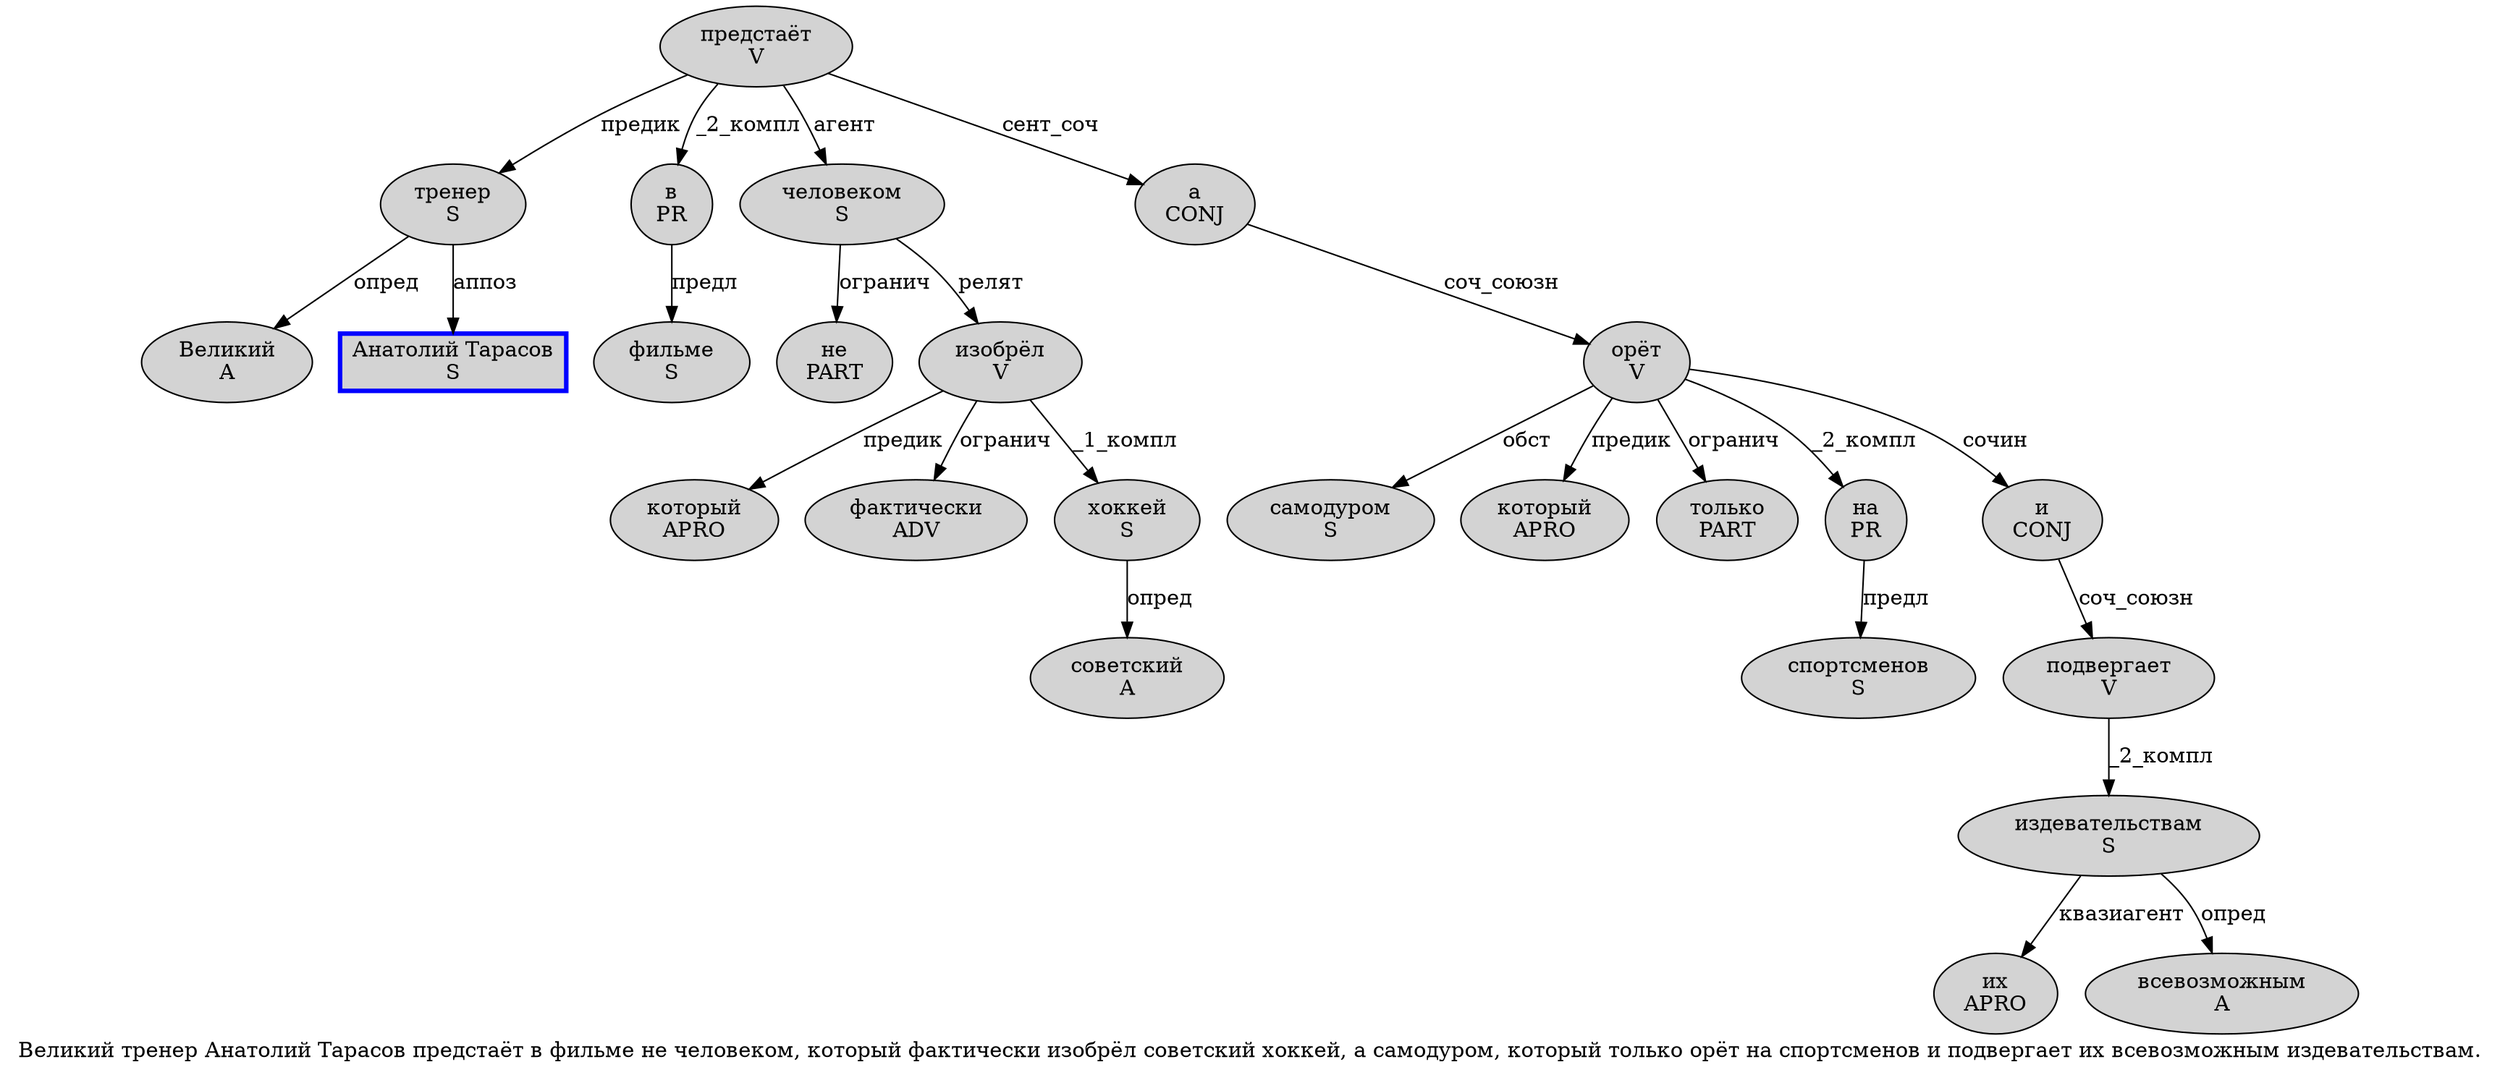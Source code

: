 digraph SENTENCE_3547 {
	graph [label="Великий тренер Анатолий Тарасов предстаёт в фильме не человеком, который фактически изобрёл советский хоккей, а самодуром, который только орёт на спортсменов и подвергает их всевозможным издевательствам."]
	node [style=filled]
		0 [label="Великий
A" color="" fillcolor=lightgray penwidth=1 shape=ellipse]
		1 [label="тренер
S" color="" fillcolor=lightgray penwidth=1 shape=ellipse]
		2 [label="Анатолий Тарасов
S" color=blue fillcolor=lightgray penwidth=3 shape=box]
		3 [label="предстаёт
V" color="" fillcolor=lightgray penwidth=1 shape=ellipse]
		4 [label="в
PR" color="" fillcolor=lightgray penwidth=1 shape=ellipse]
		5 [label="фильме
S" color="" fillcolor=lightgray penwidth=1 shape=ellipse]
		6 [label="не
PART" color="" fillcolor=lightgray penwidth=1 shape=ellipse]
		7 [label="человеком
S" color="" fillcolor=lightgray penwidth=1 shape=ellipse]
		9 [label="который
APRO" color="" fillcolor=lightgray penwidth=1 shape=ellipse]
		10 [label="фактически
ADV" color="" fillcolor=lightgray penwidth=1 shape=ellipse]
		11 [label="изобрёл
V" color="" fillcolor=lightgray penwidth=1 shape=ellipse]
		12 [label="советский
A" color="" fillcolor=lightgray penwidth=1 shape=ellipse]
		13 [label="хоккей
S" color="" fillcolor=lightgray penwidth=1 shape=ellipse]
		15 [label="а
CONJ" color="" fillcolor=lightgray penwidth=1 shape=ellipse]
		16 [label="самодуром
S" color="" fillcolor=lightgray penwidth=1 shape=ellipse]
		18 [label="который
APRO" color="" fillcolor=lightgray penwidth=1 shape=ellipse]
		19 [label="только
PART" color="" fillcolor=lightgray penwidth=1 shape=ellipse]
		20 [label="орёт
V" color="" fillcolor=lightgray penwidth=1 shape=ellipse]
		21 [label="на
PR" color="" fillcolor=lightgray penwidth=1 shape=ellipse]
		22 [label="спортсменов
S" color="" fillcolor=lightgray penwidth=1 shape=ellipse]
		23 [label="и
CONJ" color="" fillcolor=lightgray penwidth=1 shape=ellipse]
		24 [label="подвергает
V" color="" fillcolor=lightgray penwidth=1 shape=ellipse]
		25 [label="их
APRO" color="" fillcolor=lightgray penwidth=1 shape=ellipse]
		26 [label="всевозможным
A" color="" fillcolor=lightgray penwidth=1 shape=ellipse]
		27 [label="издевательствам
S" color="" fillcolor=lightgray penwidth=1 shape=ellipse]
			23 -> 24 [label="соч_союзн"]
			3 -> 1 [label="предик"]
			3 -> 4 [label="_2_компл"]
			3 -> 7 [label="агент"]
			3 -> 15 [label="сент_соч"]
			1 -> 0 [label="опред"]
			1 -> 2 [label="аппоз"]
			20 -> 16 [label="обст"]
			20 -> 18 [label="предик"]
			20 -> 19 [label="огранич"]
			20 -> 21 [label="_2_компл"]
			20 -> 23 [label="сочин"]
			13 -> 12 [label="опред"]
			27 -> 25 [label="квазиагент"]
			27 -> 26 [label="опред"]
			21 -> 22 [label="предл"]
			7 -> 6 [label="огранич"]
			7 -> 11 [label="релят"]
			4 -> 5 [label="предл"]
			15 -> 20 [label="соч_союзн"]
			24 -> 27 [label="_2_компл"]
			11 -> 9 [label="предик"]
			11 -> 10 [label="огранич"]
			11 -> 13 [label="_1_компл"]
}